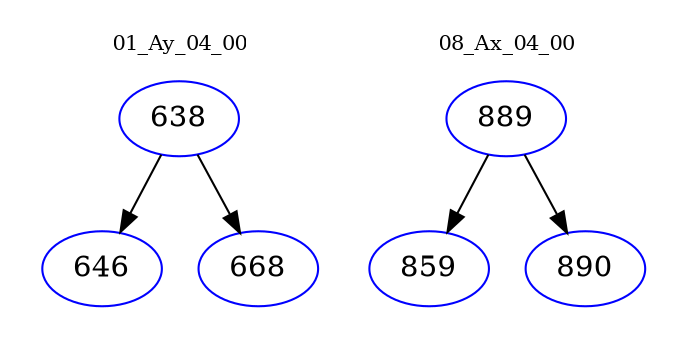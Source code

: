 digraph{
subgraph cluster_0 {
color = white
label = "01_Ay_04_00";
fontsize=10;
T0_638 [label="638", color="blue"]
T0_638 -> T0_646 [color="black"]
T0_646 [label="646", color="blue"]
T0_638 -> T0_668 [color="black"]
T0_668 [label="668", color="blue"]
}
subgraph cluster_1 {
color = white
label = "08_Ax_04_00";
fontsize=10;
T1_889 [label="889", color="blue"]
T1_889 -> T1_859 [color="black"]
T1_859 [label="859", color="blue"]
T1_889 -> T1_890 [color="black"]
T1_890 [label="890", color="blue"]
}
}

